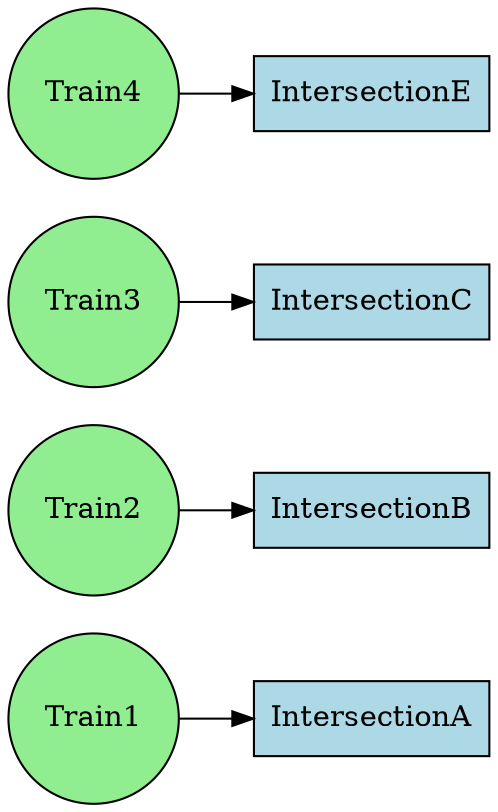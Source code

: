 digraph RAG {
  rankdir=LR;
  node [shape=rectangle, style=filled, fillcolor=lightblue];
  "Train1" [shape=circle, fillcolor=lightgreen];
  "Train1" -> "IntersectionA";
  "Train2" [shape=circle, fillcolor=lightgreen];
  "Train2" -> "IntersectionB";
  "Train3" [shape=circle, fillcolor=lightgreen];
  "Train3" -> "IntersectionC";
  "Train4" [shape=circle, fillcolor=lightgreen];
  "Train4" -> "IntersectionE";
}
